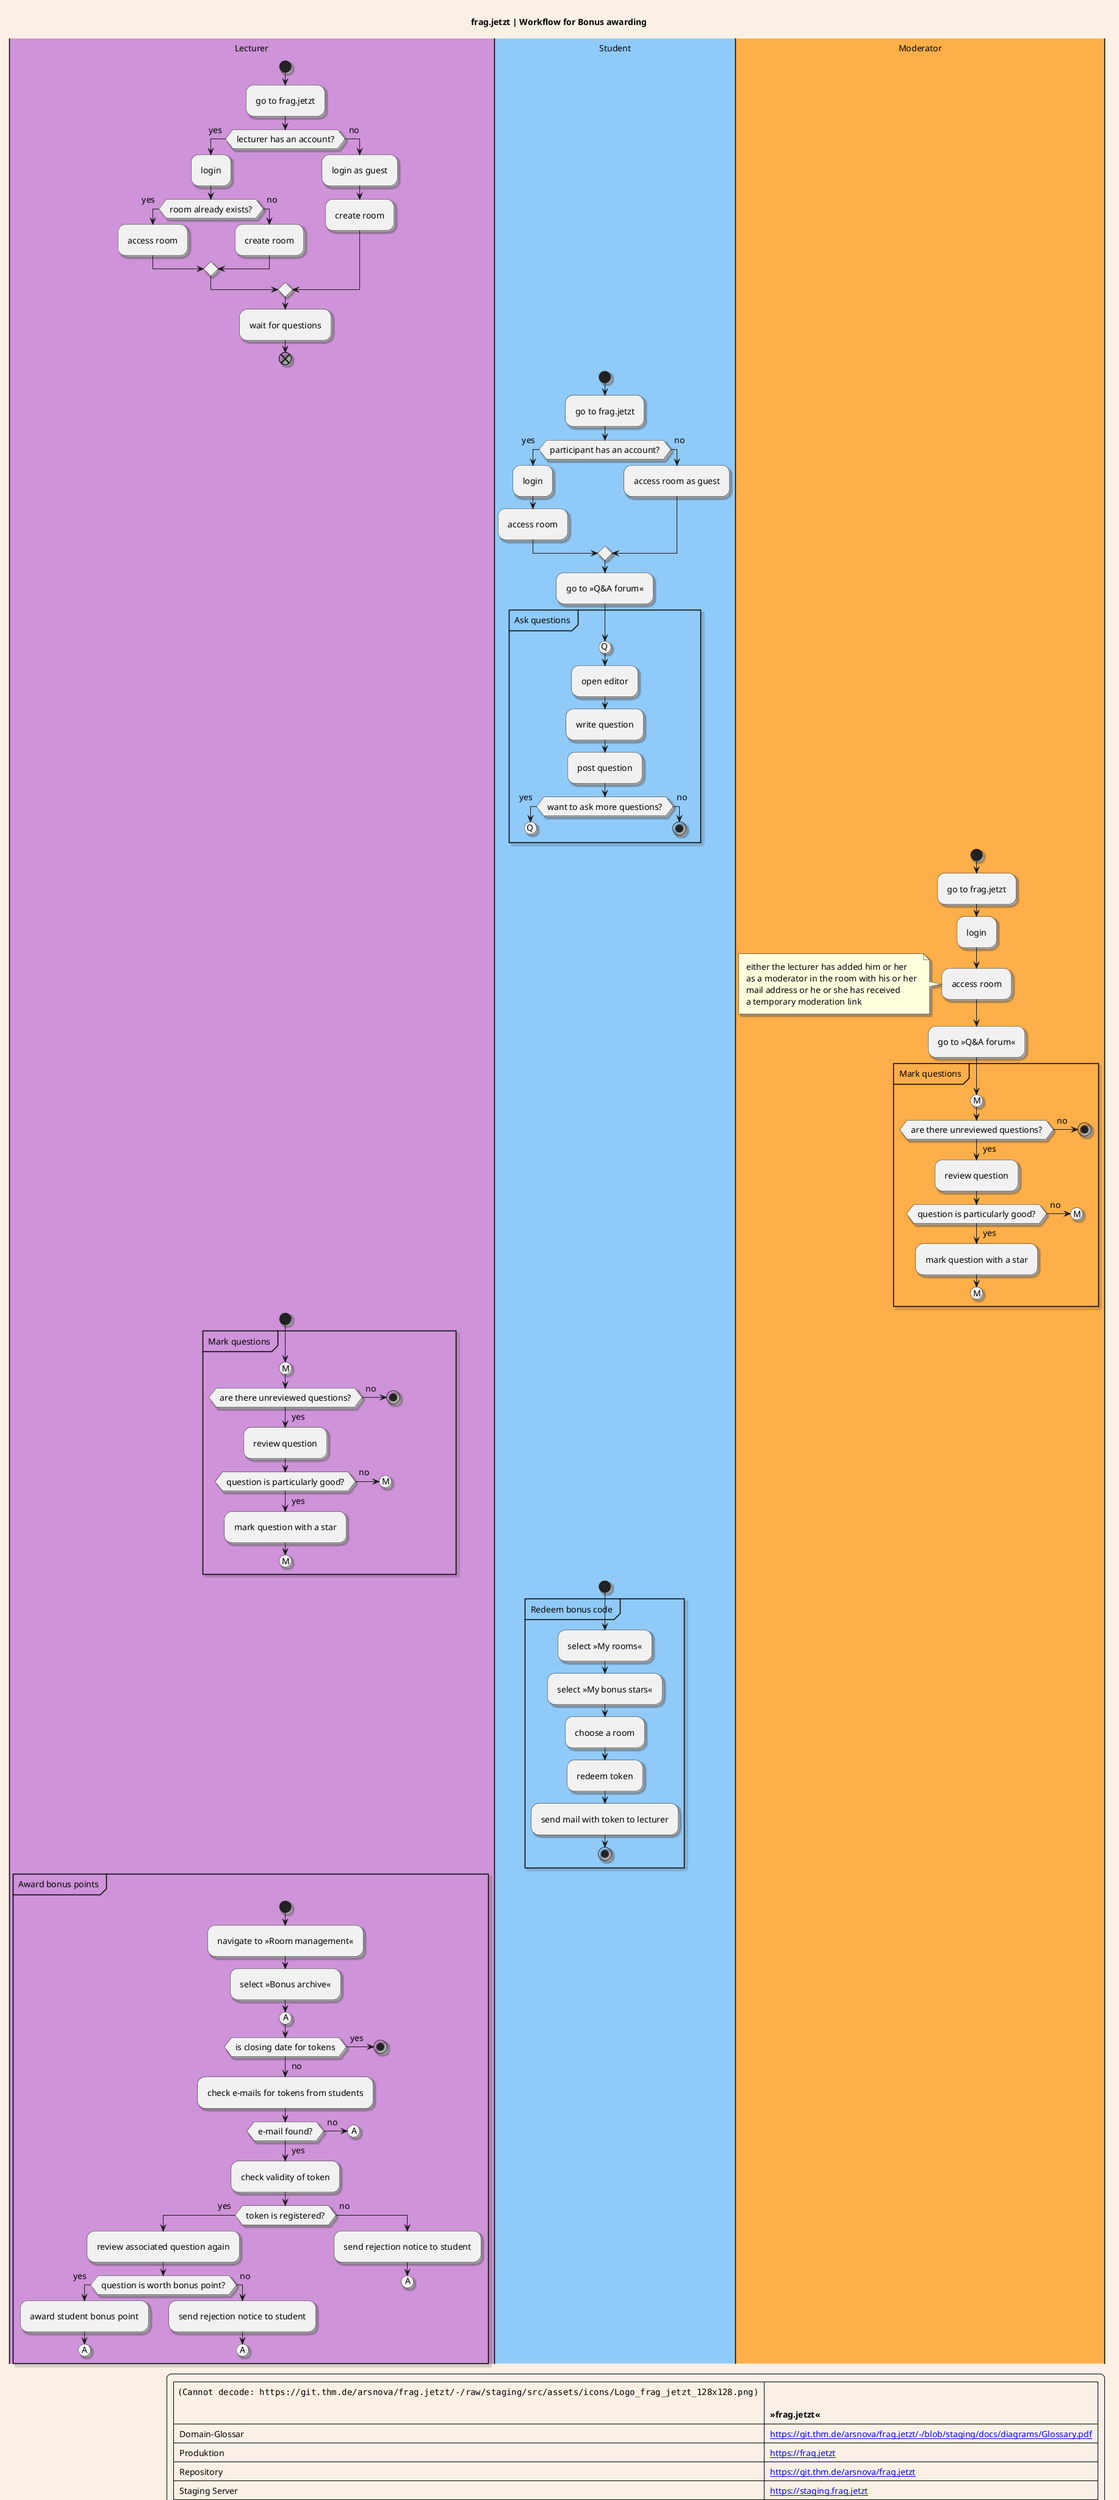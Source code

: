 @startuml
title frag.jetzt | Workflow for Bonus awarding

skinparam backgroundColor Linen
skinparam shadowing true
skinparam defaultFontSize 14
skinparam Padding 6

|#CE93D8|Lecturer|

start

:go to frag.jetzt;
if(lecturer has an account?) then (yes)
    :login;
    if(room already exists?) then (yes)
        :access room;
    else (no)
        :create room;
    endif
else (no)
    :login as guest;
    :create room;
endif
:wait for questions;
end

|#90CAF9|Student|

start
    :go to frag.jetzt;
    if(participant has an account?) then (yes)
        :login;
        :access room;
    else (no)
        :access room as guest;
    endif
    :go to »Q&A forum«;
    partition "Ask questions" {
    	(Q)
        :open editor;
        :write question;
        :post question;
    	if (want to ask more questions?) then (yes)
        (Q)
        detach
    	else (no)
        stop
        endif
    }

|#FFAF49|Moderator|

start
:go to frag.jetzt;
:login;
:access room;
note
either the lecturer has added him or her
as a moderator in the room with his or her
mail address or he or she has received
a temporary moderation link
endnote
:go to »Q&A forum«;

partition "Mark questions" {
(M)
if (are there unreviewed questions?) then (yes)
	:review question;
    if(question is particularly good?) then (yes)
    	:mark question with a star;
        (M)
        detach
    else (no)
    	(M)
        detach
    endif
else (no)
	stop
endif
    }

|Lecturer|
        start
        partition "Mark questions" {
(M)
if (are there unreviewed questions?) then (yes)
	:review question;
    if(question is particularly good?) then (yes)
    	:mark question with a star;
        (M)
        detach
    else (no)
    	(M)
        detach
    endif
else (no)
	stop
endif
    }


|Student|

start

partition "Redeem bonus code" {
:select »My rooms«;
:select »My bonus stars«;
:choose a room;
:redeem token;
:send mail with token to lecturer;
stop
}

|Lecturer|

partition "Award bonus points" {
start
:navigate to »Room management«;
:select »Bonus archive«;
(A)
if(is closing date for tokens) then (yes)
	stop
	else (no)
		:check e-mails for tokens from students;
		if(e-mail found?) then (yes)
			:check validity of token;

                  if(token is registered?) then (yes)
                      :review associated question again;
                              if(question is worth bonus point?) then (yes)
                                  :award student bonus point;
                                  (A)
                              else (no)
                                  :send rejection notice to student;
                                  (A)
                                  detach
                              endif
                  else (no)
                      :send rejection notice to student;
                      (A)
                      detach
                  endif
    else (no)
            (A)
            detach
    endif
        detach
endif
}

legend right
  |<img:https://git.thm.de/arsnova/frag.jetzt/-/raw/staging/src/assets/icons/Logo_frag_jetzt_128x128.png> |= \n\n »frag.jetzt« |
  | Domain-Glossar | [[https://git.thm.de/arsnova/frag.jetzt/-/blob/staging/docs/diagrams/Glossary.pdf]] |
  | Produktion | [[https://frag.jetzt]] |
  | Repository | [[https://git.thm.de/arsnova/frag.jetzt]] |
  | Staging Server | [[https://staging.frag.jetzt]] |
  | UML-Tool| PlantUML-Server Version 1202202|
  | Ersteller| Tim Lennard Debre|
  | Letzter Bearbeiter| Klaus Quibeldey-Cirkel|
  | Kontakt| [[mailto:klaus.quibeldey-cirkel@mni.thm.de]] |
  | Erstellt| 09.01.2021 |
  | Letzte Überarbeitung| 03.12.2022 |
end legend
@enduml

